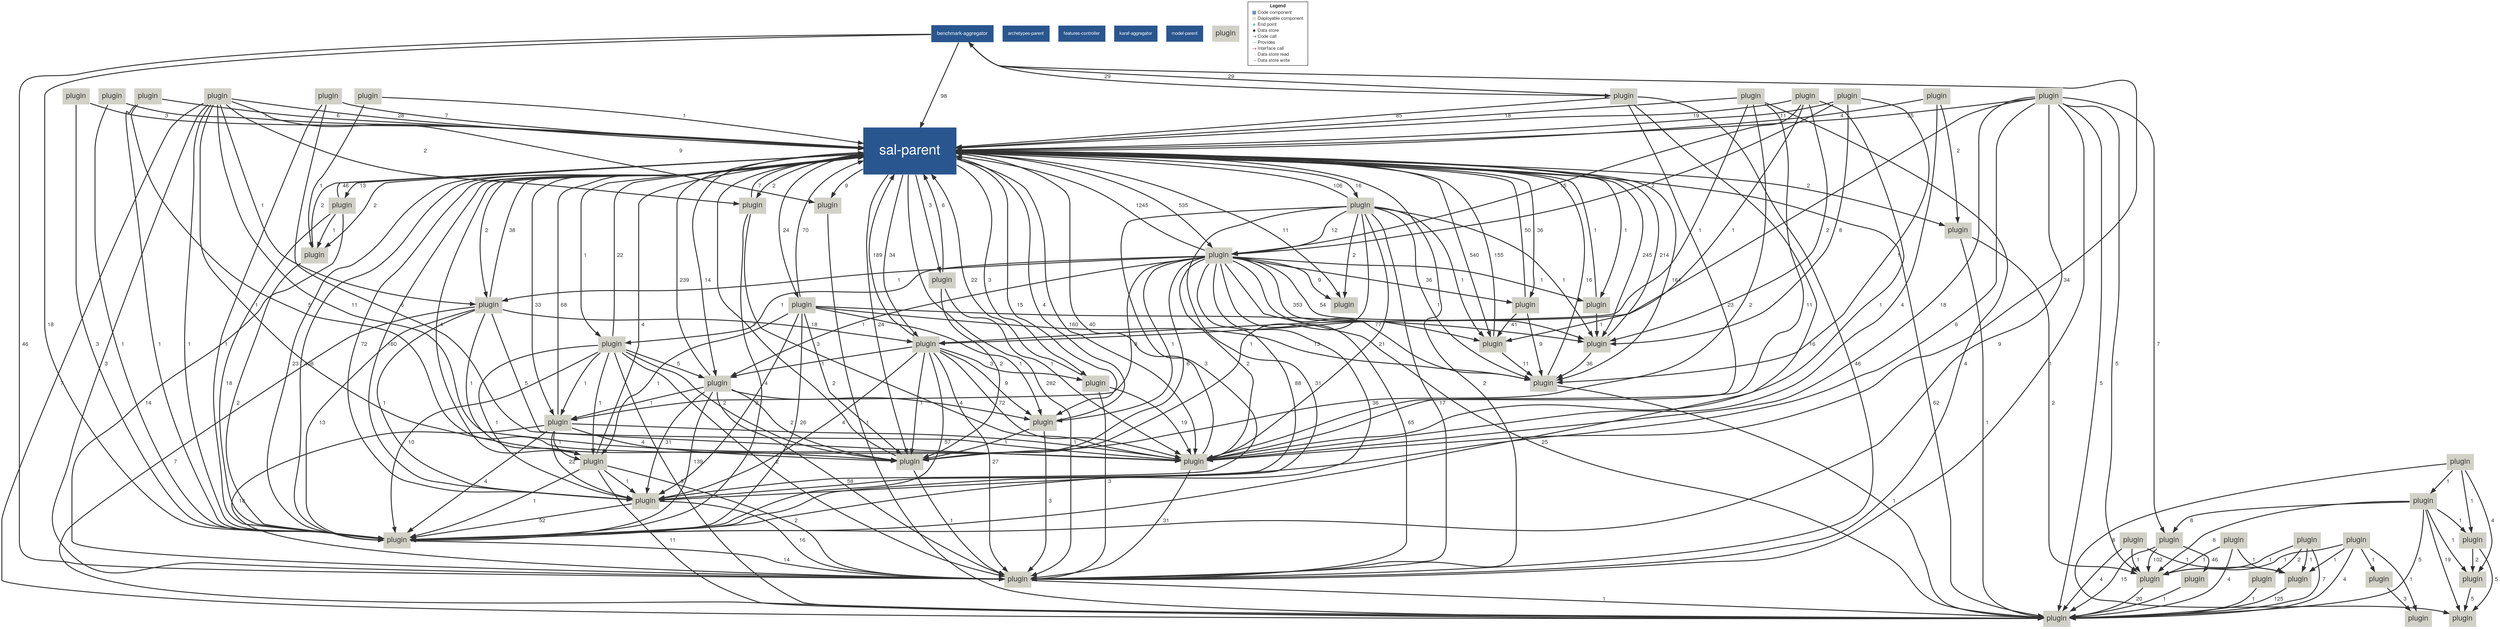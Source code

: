 digraph "Graph" {
compound=true
rankdir=TD
"org.opendaylight.controller:netty-threadgroup-config" [ shape="box" style="filled" fillcolor="#D2D1C7" penwidth="1" color="#FFFFFF" fontname="Helvetica Neue" fontcolor="#323232" fontsize="16" label="plugin" ]
"org.opendaylight.controller:sal-dummy-distributed-datastore" [ shape="box" style="filled" fillcolor="#D2D1C7" penwidth="1" color="#FFFFFF" fontname="Helvetica Neue" fontcolor="#323232" fontsize="16" label="plugin" ]
"org.opendaylight.controller:threadpool-config-impl" [ shape="box" style="filled" fillcolor="#D2D1C7" penwidth="1" color="#FFFFFF" fontname="Helvetica Neue" fontcolor="#323232" fontsize="16" label="plugin" ]
"org.opendaylight.controller:config-it-base" [ shape="box" style="filled" fillcolor="#D2D1C7" penwidth="1" color="#FFFFFF" fontname="Helvetica Neue" fontcolor="#323232" fontsize="16" label="plugin" ]
"org.opendaylight.controller.samples:sample-toaster-provider" [ shape="box" style="filled" fillcolor="#D2D1C7" penwidth="1" color="#FFFFFF" fontname="Helvetica Neue" fontcolor="#323232" fontsize="16" label="plugin" ]
"org.opendaylight.controller:sal-distributed-datastore" [ shape="box" style="filled" fillcolor="#D2D1C7" penwidth="1" color="#FFFFFF" fontname="Helvetica Neue" fontcolor="#323232" fontsize="16" label="plugin" ]
"org.opendaylight.controller:sal-binding-api" [ shape="box" style="filled" fillcolor="#D2D1C7" penwidth="1" color="#FFFFFF" fontname="Helvetica Neue" fontcolor="#323232" fontsize="16" label="plugin" ]
"org.opendaylight.controller:config-util" [ shape="box" style="filled" fillcolor="#D2D1C7" penwidth="1" color="#FFFFFF" fontname="Helvetica Neue" fontcolor="#323232" fontsize="16" label="plugin" ]
"org.opendaylight.controller:sal-akka-raft-example" [ shape="box" style="filled" fillcolor="#D2D1C7" penwidth="1" color="#FFFFFF" fontname="Helvetica Neue" fontcolor="#323232" fontsize="16" label="plugin" ]
"org.opendaylight.controller:sal-cluster-admin-impl" [ shape="box" style="filled" fillcolor="#D2D1C7" penwidth="1" color="#FFFFFF" fontname="Helvetica Neue" fontcolor="#323232" fontsize="16" label="plugin" ]
"org.opendaylight.controller.archetypes:archetypes-parent" [ shape="box" style="filled" fillcolor="#2A568F" penwidth="1" color="#FFFFFF" fontname="Helvetica Neue" fontcolor="#FFFFFF" fontsize="10" margin="0.16" label="archetypes-parent" ]
"org.opendaylight.controller:shutdown-api" [ shape="box" style="filled" fillcolor="#D2D1C7" penwidth="1" color="#FFFFFF" fontname="Helvetica Neue" fontcolor="#323232" fontsize="16" label="plugin" ]
"org.opendaylight.controller:sal-parent" [ shape="box" style="filled" fillcolor="#2A568F" penwidth="1" color="#FFFFFF" fontname="Helvetica Neue" fontcolor="#FFFFFF" fontsize="30" margin="0.48" label="sal-parent" ]
"org.opendaylight.controller:threadpool-config-api" [ shape="box" style="filled" fillcolor="#D2D1C7" penwidth="1" color="#FFFFFF" fontname="Helvetica Neue" fontcolor="#323232" fontsize="16" label="plugin" ]
"org.opendaylight.controller:ntfbenchmark" [ shape="box" style="filled" fillcolor="#D2D1C7" penwidth="1" color="#FFFFFF" fontname="Helvetica Neue" fontcolor="#323232" fontsize="16" label="plugin" ]
"org.opendaylight.controller:mdsal-trace-dom-impl" [ shape="box" style="filled" fillcolor="#D2D1C7" penwidth="1" color="#FFFFFF" fontname="Helvetica Neue" fontcolor="#323232" fontsize="16" label="plugin" ]
"org.opendaylight.controller:sal-connector-api" [ shape="box" style="filled" fillcolor="#D2D1C7" penwidth="1" color="#FFFFFF" fontname="Helvetica Neue" fontcolor="#323232" fontsize="16" label="plugin" ]
"org.opendaylight.controller.samples:sample-toaster-consumer" [ shape="box" style="filled" fillcolor="#D2D1C7" penwidth="1" color="#FFFFFF" fontname="Helvetica Neue" fontcolor="#323232" fontsize="16" label="plugin" ]
"org.opendaylight.controller:config-persister-feature-adapter" [ shape="box" style="filled" fillcolor="#D2D1C7" penwidth="1" color="#FFFFFF" fontname="Helvetica Neue" fontcolor="#323232" fontsize="16" label="plugin" ]
"org.opendaylight.controller:yang-jmx-generator" [ shape="box" style="filled" fillcolor="#D2D1C7" penwidth="1" color="#FFFFFF" fontname="Helvetica Neue" fontcolor="#323232" fontsize="16" label="plugin" ]
"org.opendaylight.controller:cds-dom-api" [ shape="box" style="filled" fillcolor="#D2D1C7" penwidth="1" color="#FFFFFF" fontname="Helvetica Neue" fontcolor="#323232" fontsize="16" label="plugin" ]
"org.opendaylight.controller:mdsal-it-base" [ shape="box" style="filled" fillcolor="#D2D1C7" penwidth="1" color="#FFFFFF" fontname="Helvetica Neue" fontcolor="#323232" fontsize="16" label="plugin" ]
"org.opendaylight.controller:netty-event-executor-config" [ shape="box" style="filled" fillcolor="#D2D1C7" penwidth="1" color="#FFFFFF" fontname="Helvetica Neue" fontcolor="#323232" fontsize="16" label="plugin" ]
"org.opendaylight.controller:messagebus-spi" [ shape="box" style="filled" fillcolor="#D2D1C7" penwidth="1" color="#FFFFFF" fontname="Helvetica Neue" fontcolor="#323232" fontsize="16" label="plugin" ]
"org.opendaylight.controller:benchmark-aggregator" [ shape="box" style="filled" fillcolor="#2A568F" penwidth="1" color="#FFFFFF" fontname="Helvetica Neue" fontcolor="#FFFFFF" fontsize="11" margin="0.176" label="benchmark-aggregator" ]
"org.opendaylight.controller:dsbenchmark" [ shape="box" style="filled" fillcolor="#D2D1C7" penwidth="1" color="#FFFFFF" fontname="Helvetica Neue" fontcolor="#323232" fontsize="16" label="plugin" ]
"org.opendaylight.controller:sal-dom-config" [ shape="box" style="filled" fillcolor="#D2D1C7" penwidth="1" color="#FFFFFF" fontname="Helvetica Neue" fontcolor="#323232" fontsize="16" label="plugin" ]
"org.opendaylight.controller:config-persister-directory-xml-adapter" [ shape="box" style="filled" fillcolor="#D2D1C7" penwidth="1" color="#FFFFFF" fontname="Helvetica Neue" fontcolor="#323232" fontsize="16" label="plugin" ]
"org.opendaylight.controller:sal-binding-config" [ shape="box" style="filled" fillcolor="#D2D1C7" penwidth="1" color="#FFFFFF" fontname="Helvetica Neue" fontcolor="#323232" fontsize="16" label="plugin" ]
"org.opendaylight.controller:mdsal-trace-api" [ shape="box" style="filled" fillcolor="#D2D1C7" penwidth="1" color="#FFFFFF" fontname="Helvetica Neue" fontcolor="#323232" fontsize="16" label="plugin" ]
"org.opendaylight.controller:sal-common-impl" [ shape="box" style="filled" fillcolor="#D2D1C7" penwidth="1" color="#FFFFFF" fontname="Helvetica Neue" fontcolor="#323232" fontsize="16" label="plugin" ]
"org.opendaylight.controller:features-controller" [ shape="box" style="filled" fillcolor="#2A568F" penwidth="1" color="#FFFFFF" fontname="Helvetica Neue" fontcolor="#FFFFFF" fontsize="10" margin="0.16" label="features-controller" ]
"org.opendaylight.controller:blueprint" [ shape="box" style="filled" fillcolor="#D2D1C7" penwidth="1" color="#FFFFFF" fontname="Helvetica Neue" fontcolor="#323232" fontsize="16" label="plugin" ]
"org.opendaylight.controller:sal-core-spi" [ shape="box" style="filled" fillcolor="#D2D1C7" penwidth="1" color="#FFFFFF" fontname="Helvetica Neue" fontcolor="#323232" fontsize="16" label="plugin" ]
"org.opendaylight.controller:sal-core-api" [ shape="box" style="filled" fillcolor="#D2D1C7" penwidth="1" color="#FFFFFF" fontname="Helvetica Neue" fontcolor="#323232" fontsize="16" label="plugin" ]
"org.opendaylight.controller:karaf-aggregator" [ shape="box" style="filled" fillcolor="#2A568F" penwidth="1" color="#FFFFFF" fontname="Helvetica Neue" fontcolor="#FFFFFF" fontsize="10" margin="0.16" label="karaf-aggregator" ]
"org.opendaylight.controller:sal-binding-broker-impl" [ shape="box" style="filled" fillcolor="#D2D1C7" penwidth="1" color="#FFFFFF" fontname="Helvetica Neue" fontcolor="#323232" fontsize="16" label="plugin" ]
"org.opendaylight.controller:sal-broker-impl" [ shape="box" style="filled" fillcolor="#D2D1C7" penwidth="1" color="#FFFFFF" fontname="Helvetica Neue" fontcolor="#323232" fontsize="16" label="plugin" ]
"org.opendaylight.controller.samples:clustering-it-provider" [ shape="box" style="filled" fillcolor="#D2D1C7" penwidth="1" color="#FFFFFF" fontname="Helvetica Neue" fontcolor="#323232" fontsize="16" label="plugin" ]
"org.opendaylight.controller:mdsal-trace-cli" [ shape="box" style="filled" fillcolor="#D2D1C7" penwidth="1" color="#FFFFFF" fontname="Helvetica Neue" fontcolor="#323232" fontsize="16" label="plugin" ]
"org.opendaylight.controller.model:model-parent" [ shape="box" style="filled" fillcolor="#2A568F" penwidth="1" color="#FFFFFF" fontname="Helvetica Neue" fontcolor="#FFFFFF" fontsize="10" margin="0.16" label="model-parent" ]
"org.opendaylight.controller:cds-access-api" [ shape="box" style="filled" fillcolor="#D2D1C7" penwidth="1" color="#FFFFFF" fontname="Helvetica Neue" fontcolor="#323232" fontsize="16" label="plugin" ]
"org.opendaylight.controller:sal-inmemory-datastore" [ shape="box" style="filled" fillcolor="#D2D1C7" penwidth="1" color="#FFFFFF" fontname="Helvetica Neue" fontcolor="#323232" fontsize="16" label="plugin" ]
"org.opendaylight.controller:config-persister-impl" [ shape="box" style="filled" fillcolor="#D2D1C7" penwidth="1" color="#FFFFFF" fontname="Helvetica Neue" fontcolor="#323232" fontsize="16" label="plugin" ]
"org.opendaylight.controller:sal-common-util" [ shape="box" style="filled" fillcolor="#D2D1C7" penwidth="1" color="#FFFFFF" fontname="Helvetica Neue" fontcolor="#323232" fontsize="16" label="plugin" ]
"org.opendaylight.controller:messagebus-impl" [ shape="box" style="filled" fillcolor="#D2D1C7" penwidth="1" color="#FFFFFF" fontname="Helvetica Neue" fontcolor="#323232" fontsize="16" label="plugin" ]
"org.opendaylight.controller:config-api" [ shape="box" style="filled" fillcolor="#D2D1C7" penwidth="1" color="#FFFFFF" fontname="Helvetica Neue" fontcolor="#323232" fontsize="16" label="plugin" ]
"org.opendaylight.controller:sal-akka-raft" [ shape="box" style="filled" fillcolor="#D2D1C7" penwidth="1" color="#FFFFFF" fontname="Helvetica Neue" fontcolor="#323232" fontsize="16" label="plugin" ]
"org.opendaylight.controller:rpcbenchmark" [ shape="box" style="filled" fillcolor="#D2D1C7" penwidth="1" color="#FFFFFF" fontname="Helvetica Neue" fontcolor="#323232" fontsize="16" label="plugin" ]
"org.opendaylight.controller:sal-clustering-commons" [ shape="box" style="filled" fillcolor="#D2D1C7" penwidth="1" color="#FFFFFF" fontname="Helvetica Neue" fontcolor="#323232" fontsize="16" label="plugin" ]
"org.opendaylight.controller:config-manager-facade-xml" [ shape="box" style="filled" fillcolor="#D2D1C7" penwidth="1" color="#FFFFFF" fontname="Helvetica Neue" fontcolor="#323232" fontsize="16" label="plugin" ]
"org.opendaylight.controller:sal-schema-service" [ shape="box" style="filled" fillcolor="#D2D1C7" penwidth="1" color="#FFFFFF" fontname="Helvetica Neue" fontcolor="#323232" fontsize="16" label="plugin" ]
"org.opendaylight.controller:netty-timer-config" [ shape="box" style="filled" fillcolor="#D2D1C7" penwidth="1" color="#FFFFFF" fontname="Helvetica Neue" fontcolor="#323232" fontsize="16" label="plugin" ]
"org.opendaylight.controller:sal-common-api" [ shape="box" style="filled" fillcolor="#D2D1C7" penwidth="1" color="#FFFFFF" fontname="Helvetica Neue" fontcolor="#323232" fontsize="16" label="plugin" ]
"org.opendaylight.controller:sal-remoterpc-connector" [ shape="box" style="filled" fillcolor="#D2D1C7" penwidth="1" color="#FFFFFF" fontname="Helvetica Neue" fontcolor="#323232" fontsize="16" label="plugin" ]
"org.opendaylight.controller:liblldp" [ shape="box" style="filled" fillcolor="#D2D1C7" penwidth="1" color="#FFFFFF" fontname="Helvetica Neue" fontcolor="#323232" fontsize="16" label="plugin" ]
"org.opendaylight.controller:sal-dom-broker-config" [ shape="box" style="filled" fillcolor="#D2D1C7" penwidth="1" color="#FFFFFF" fontname="Helvetica Neue" fontcolor="#323232" fontsize="16" label="plugin" ]
"org.opendaylight.controller:shutdown-impl" [ shape="box" style="filled" fillcolor="#D2D1C7" penwidth="1" color="#FFFFFF" fontname="Helvetica Neue" fontcolor="#323232" fontsize="16" label="plugin" ]
"org.opendaylight.controller:cds-access-client" [ shape="box" style="filled" fillcolor="#D2D1C7" penwidth="1" color="#FFFFFF" fontname="Helvetica Neue" fontcolor="#323232" fontsize="16" label="plugin" ]
"org.opendaylight.controller:config-persister-api" [ shape="box" style="filled" fillcolor="#D2D1C7" penwidth="1" color="#FFFFFF" fontname="Helvetica Neue" fontcolor="#323232" fontsize="16" label="plugin" ]
"org.opendaylight.controller:messagebus-util" [ shape="box" style="filled" fillcolor="#D2D1C7" penwidth="1" color="#FFFFFF" fontname="Helvetica Neue" fontcolor="#323232" fontsize="16" label="plugin" ]
"org.opendaylight.controller:sal-binding-util" [ shape="box" style="filled" fillcolor="#D2D1C7" penwidth="1" color="#FFFFFF" fontname="Helvetica Neue" fontcolor="#323232" fontsize="16" label="plugin" ]
"org.opendaylight.controller:config-manager" [ shape="box" style="filled" fillcolor="#D2D1C7" penwidth="1" color="#FFFFFF" fontname="Helvetica Neue" fontcolor="#323232" fontsize="16" label="plugin" ]
"org.opendaylight.controller:config-persister-file-xml-adapter" [ shape="box" style="filled" fillcolor="#D2D1C7" penwidth="1" color="#FFFFFF" fontname="Helvetica Neue" fontcolor="#323232" fontsize="16" label="plugin" ]
"org.opendaylight.controller:netty-threadgroup-config" -> "org.opendaylight.controller:config-util" [ penwidth="2" color="#323232" fontcolor="#323232" fontname="Helvetica Neue" fontsize="12" label="  1" ]
"org.opendaylight.controller:netty-threadgroup-config" -> "org.opendaylight.controller:config-api" [ penwidth="2" color="#323232" fontcolor="#323232" fontname="Helvetica Neue" fontsize="12" label="  4" ]
"org.opendaylight.controller:netty-threadgroup-config" -> "org.opendaylight.controller:config-manager" [ penwidth="2" color="#323232" fontcolor="#323232" fontname="Helvetica Neue" fontsize="12" label="  1" ]
"org.opendaylight.controller:sal-dummy-distributed-datastore" -> "org.opendaylight.controller:sal-distributed-datastore" [ penwidth="2" color="#323232" fontcolor="#323232" fontname="Helvetica Neue" fontsize="12" label="  2" ]
"org.opendaylight.controller:sal-dummy-distributed-datastore" -> "org.opendaylight.controller:sal-parent" [ penwidth="2" color="#323232" fontcolor="#323232" fontname="Helvetica Neue" fontsize="12" label="  11" ]
"org.opendaylight.controller:sal-dummy-distributed-datastore" -> "org.opendaylight.controller:sal-akka-raft" [ penwidth="2" color="#323232" fontcolor="#323232" fontname="Helvetica Neue" fontsize="12" label="  8" ]
"org.opendaylight.controller:sal-dummy-distributed-datastore" -> "org.opendaylight.controller:sal-clustering-commons" [ penwidth="2" color="#323232" fontcolor="#323232" fontname="Helvetica Neue" fontsize="12" label="  1" ]
"org.opendaylight.controller:threadpool-config-impl" -> "org.opendaylight.controller:threadpool-config-api" [ penwidth="2" color="#323232" fontcolor="#323232" fontname="Helvetica Neue" fontsize="12" label="  3" ]
"org.opendaylight.controller:config-it-base" -> "org.opendaylight.controller:config-util" [ penwidth="2" color="#323232" fontcolor="#323232" fontname="Helvetica Neue" fontsize="12" label="  2" ]
"org.opendaylight.controller:config-it-base" -> "org.opendaylight.controller:config-api" [ penwidth="2" color="#323232" fontcolor="#323232" fontname="Helvetica Neue" fontsize="12" label="  1" ]
"org.opendaylight.controller.samples:sample-toaster-provider" -> "org.opendaylight.controller:sal-binding-api" [ penwidth="2" color="#323232" fontcolor="#323232" fontname="Helvetica Neue" fontsize="12" label="  11" ]
"org.opendaylight.controller.samples:sample-toaster-provider" -> "org.opendaylight.controller:sal-parent" [ penwidth="2" color="#323232" fontcolor="#323232" fontname="Helvetica Neue" fontsize="12" label="  18" ]
"org.opendaylight.controller.samples:sample-toaster-provider" -> "org.opendaylight.controller:sal-binding-broker-impl" [ penwidth="2" color="#323232" fontcolor="#323232" fontname="Helvetica Neue" fontsize="12" label="  1" ]
"org.opendaylight.controller.samples:sample-toaster-provider" -> "org.opendaylight.controller:sal-common-util" [ penwidth="2" color="#323232" fontcolor="#323232" fontname="Helvetica Neue" fontsize="12" label="  2" ]
"org.opendaylight.controller.samples:sample-toaster-provider" -> "org.opendaylight.controller:sal-common-api" [ penwidth="2" color="#323232" fontcolor="#323232" fontname="Helvetica Neue" fontsize="12" label="  4" ]
"org.opendaylight.controller:sal-distributed-datastore" -> "org.opendaylight.controller:sal-binding-api" [ penwidth="2" color="#323232" fontcolor="#323232" fontname="Helvetica Neue" fontsize="12" label="  2" ]
"org.opendaylight.controller:sal-distributed-datastore" -> "org.opendaylight.controller:sal-akka-raft-example" [ penwidth="2" color="#323232" fontcolor="#323232" fontname="Helvetica Neue" fontsize="12" label="  1" ]
"org.opendaylight.controller:sal-distributed-datastore" -> "org.opendaylight.controller:sal-parent" [ penwidth="2" color="#323232" fontcolor="#323232" fontname="Helvetica Neue" fontsize="12" label="  1245" ]
"org.opendaylight.controller:sal-distributed-datastore" -> "org.opendaylight.controller:cds-dom-api" [ penwidth="2" color="#323232" fontcolor="#323232" fontname="Helvetica Neue" fontsize="12" label="  9" ]
"org.opendaylight.controller:sal-distributed-datastore" -> "org.opendaylight.controller:sal-binding-config" [ penwidth="2" color="#323232" fontcolor="#323232" fontname="Helvetica Neue" fontsize="12" label="  1" ]
"org.opendaylight.controller:sal-distributed-datastore" -> "org.opendaylight.controller:sal-common-impl" [ penwidth="2" color="#323232" fontcolor="#323232" fontname="Helvetica Neue" fontsize="12" label="  1" ]
"org.opendaylight.controller:sal-distributed-datastore" -> "org.opendaylight.controller:sal-core-spi" [ penwidth="2" color="#323232" fontcolor="#323232" fontname="Helvetica Neue" fontsize="12" label="  88" ]
"org.opendaylight.controller:sal-distributed-datastore" -> "org.opendaylight.controller:sal-core-api" [ penwidth="2" color="#323232" fontcolor="#323232" fontname="Helvetica Neue" fontsize="12" label="  36" ]
"org.opendaylight.controller:sal-distributed-datastore" -> "org.opendaylight.controller:sal-broker-impl" [ penwidth="2" color="#323232" fontcolor="#323232" fontname="Helvetica Neue" fontsize="12" label="  1" ]
"org.opendaylight.controller:sal-distributed-datastore" -> "org.opendaylight.controller:cds-access-api" [ penwidth="2" color="#323232" fontcolor="#323232" fontname="Helvetica Neue" fontsize="12" label="  353" ]
"org.opendaylight.controller:sal-distributed-datastore" -> "org.opendaylight.controller:sal-inmemory-datastore" [ penwidth="2" color="#323232" fontcolor="#323232" fontname="Helvetica Neue" fontsize="12" label="  8" ]
"org.opendaylight.controller:sal-distributed-datastore" -> "org.opendaylight.controller:sal-common-util" [ penwidth="2" color="#323232" fontcolor="#323232" fontname="Helvetica Neue" fontsize="12" label="  6" ]
"org.opendaylight.controller:sal-distributed-datastore" -> "org.opendaylight.controller:config-api" [ penwidth="2" color="#323232" fontcolor="#323232" fontname="Helvetica Neue" fontsize="12" label="  25" ]
"org.opendaylight.controller:sal-distributed-datastore" -> "org.opendaylight.controller:sal-akka-raft" [ penwidth="2" color="#323232" fontcolor="#323232" fontname="Helvetica Neue" fontsize="12" label="  54" ]
"org.opendaylight.controller:sal-distributed-datastore" -> "org.opendaylight.controller:sal-clustering-commons" [ penwidth="2" color="#323232" fontcolor="#323232" fontname="Helvetica Neue" fontsize="12" label="  77" ]
"org.opendaylight.controller:sal-distributed-datastore" -> "org.opendaylight.controller:sal-common-api" [ penwidth="2" color="#323232" fontcolor="#323232" fontname="Helvetica Neue" fontsize="12" label="  65" ]
"org.opendaylight.controller:sal-distributed-datastore" -> "org.opendaylight.controller:sal-dom-broker-config" [ penwidth="2" color="#323232" fontcolor="#323232" fontname="Helvetica Neue" fontsize="12" label="  1" ]
"org.opendaylight.controller:sal-distributed-datastore" -> "org.opendaylight.controller:cds-access-client" [ penwidth="2" color="#323232" fontcolor="#323232" fontname="Helvetica Neue" fontsize="12" label="  36" ]
"org.opendaylight.controller:sal-binding-api" -> "org.opendaylight.controller:sal-parent" [ penwidth="2" color="#323232" fontcolor="#323232" fontname="Helvetica Neue" fontsize="12" label="  40" ]
"org.opendaylight.controller:sal-binding-api" -> "org.opendaylight.controller:sal-common-api" [ penwidth="2" color="#323232" fontcolor="#323232" fontname="Helvetica Neue" fontsize="12" label="  31" ]
"org.opendaylight.controller:config-util" -> "org.opendaylight.controller:config-api" [ penwidth="2" color="#323232" fontcolor="#323232" fontname="Helvetica Neue" fontsize="12" label="  20" ]
"org.opendaylight.controller:sal-akka-raft-example" -> "org.opendaylight.controller:sal-parent" [ penwidth="2" color="#323232" fontcolor="#323232" fontname="Helvetica Neue" fontsize="12" label="  1" ]
"org.opendaylight.controller:sal-akka-raft-example" -> "org.opendaylight.controller:sal-akka-raft" [ penwidth="2" color="#323232" fontcolor="#323232" fontname="Helvetica Neue" fontsize="12" label="  1" ]
"org.opendaylight.controller:sal-cluster-admin-impl" -> "org.opendaylight.controller:sal-distributed-datastore" [ penwidth="2" color="#323232" fontcolor="#323232" fontname="Helvetica Neue" fontsize="12" label="  15" ]
"org.opendaylight.controller:sal-cluster-admin-impl" -> "org.opendaylight.controller:sal-binding-api" [ penwidth="2" color="#323232" fontcolor="#323232" fontname="Helvetica Neue" fontsize="12" label="  1" ]
"org.opendaylight.controller:sal-cluster-admin-impl" -> "org.opendaylight.controller:sal-parent" [ penwidth="2" color="#323232" fontcolor="#323232" fontname="Helvetica Neue" fontsize="12" label="  19" ]
"org.opendaylight.controller:sal-cluster-admin-impl" -> "org.opendaylight.controller:cds-access-api" [ penwidth="2" color="#323232" fontcolor="#323232" fontname="Helvetica Neue" fontsize="12" label="  1" ]
"org.opendaylight.controller:sal-cluster-admin-impl" -> "org.opendaylight.controller:sal-akka-raft" [ penwidth="2" color="#323232" fontcolor="#323232" fontname="Helvetica Neue" fontsize="12" label="  2" ]
"org.opendaylight.controller:shutdown-api" -> "org.opendaylight.controller:config-api" [ penwidth="2" color="#323232" fontcolor="#323232" fontname="Helvetica Neue" fontsize="12" label="  1" ]
"org.opendaylight.controller:sal-parent" -> "org.opendaylight.controller:config-it-base" [ penwidth="2" color="#323232" fontcolor="#323232" fontname="Helvetica Neue" fontsize="12" label="  2" ]
"org.opendaylight.controller:sal-parent" -> "org.opendaylight.controller:sal-distributed-datastore" [ penwidth="2" color="#323232" fontcolor="#323232" fontname="Helvetica Neue" fontsize="12" label="  535" ]
"org.opendaylight.controller:sal-parent" -> "org.opendaylight.controller:sal-binding-api" [ penwidth="2" color="#323232" fontcolor="#323232" fontname="Helvetica Neue" fontsize="12" label="  160" ]
"org.opendaylight.controller:sal-parent" -> "org.opendaylight.controller:sal-akka-raft-example" [ penwidth="2" color="#323232" fontcolor="#323232" fontname="Helvetica Neue" fontsize="12" label="  1" ]
"org.opendaylight.controller:sal-parent" -> "org.opendaylight.controller:mdsal-trace-dom-impl" [ penwidth="2" color="#323232" fontcolor="#323232" fontname="Helvetica Neue" fontsize="12" label="  13" ]
"org.opendaylight.controller:sal-parent" -> "org.opendaylight.controller.samples:sample-toaster-consumer" [ penwidth="2" color="#323232" fontcolor="#323232" fontname="Helvetica Neue" fontsize="12" label="  3" ]
"org.opendaylight.controller:sal-parent" -> "org.opendaylight.controller:cds-dom-api" [ penwidth="2" color="#323232" fontcolor="#323232" fontname="Helvetica Neue" fontsize="12" label="  11" ]
"org.opendaylight.controller:sal-parent" -> "org.opendaylight.controller:messagebus-spi" [ penwidth="2" color="#323232" fontcolor="#323232" fontname="Helvetica Neue" fontsize="12" label="  9" ]
"org.opendaylight.controller:sal-parent" -> "org.opendaylight.controller:sal-dom-config" [ penwidth="2" color="#323232" fontcolor="#323232" fontname="Helvetica Neue" fontsize="12" label="  4" ]
"org.opendaylight.controller:sal-parent" -> "org.opendaylight.controller:sal-binding-config" [ penwidth="2" color="#323232" fontcolor="#323232" fontname="Helvetica Neue" fontsize="12" label="  2" ]
"org.opendaylight.controller:sal-parent" -> "org.opendaylight.controller:mdsal-trace-api" [ penwidth="2" color="#323232" fontcolor="#323232" fontname="Helvetica Neue" fontsize="12" label="  2" ]
"org.opendaylight.controller:sal-parent" -> "org.opendaylight.controller:sal-common-impl" [ penwidth="2" color="#323232" fontcolor="#323232" fontname="Helvetica Neue" fontsize="12" label="  15" ]
"org.opendaylight.controller:sal-parent" -> "org.opendaylight.controller:sal-core-spi" [ penwidth="2" color="#323232" fontcolor="#323232" fontname="Helvetica Neue" fontsize="12" label="  160" ]
"org.opendaylight.controller:sal-parent" -> "org.opendaylight.controller:sal-core-api" [ penwidth="2" color="#323232" fontcolor="#323232" fontname="Helvetica Neue" fontsize="12" label="  408" ]
"org.opendaylight.controller:sal-parent" -> "org.opendaylight.controller:sal-binding-broker-impl" [ penwidth="2" color="#323232" fontcolor="#323232" fontname="Helvetica Neue" fontsize="12" label="  34" ]
"org.opendaylight.controller:sal-parent" -> "org.opendaylight.controller:sal-broker-impl" [ penwidth="2" color="#323232" fontcolor="#323232" fontname="Helvetica Neue" fontsize="12" label="  14" ]
"org.opendaylight.controller:sal-parent" -> "org.opendaylight.controller.samples:clustering-it-provider" [ penwidth="2" color="#323232" fontcolor="#323232" fontname="Helvetica Neue" fontsize="12" label="  16" ]
"org.opendaylight.controller:sal-parent" -> "org.opendaylight.controller:cds-access-api" [ penwidth="2" color="#323232" fontcolor="#323232" fontname="Helvetica Neue" fontsize="12" label="  540" ]
"org.opendaylight.controller:sal-parent" -> "org.opendaylight.controller:sal-inmemory-datastore" [ penwidth="2" color="#323232" fontcolor="#323232" fontname="Helvetica Neue" fontsize="12" label="  33" ]
"org.opendaylight.controller:sal-parent" -> "org.opendaylight.controller:sal-common-util" [ penwidth="2" color="#323232" fontcolor="#323232" fontname="Helvetica Neue" fontsize="12" label="  24" ]
"org.opendaylight.controller:sal-parent" -> "org.opendaylight.controller:config-api" [ penwidth="2" color="#323232" fontcolor="#323232" fontname="Helvetica Neue" fontsize="12" label="  62" ]
"org.opendaylight.controller:sal-parent" -> "org.opendaylight.controller:sal-akka-raft" [ penwidth="2" color="#323232" fontcolor="#323232" fontname="Helvetica Neue" fontsize="12" label="  245" ]
"org.opendaylight.controller:sal-parent" -> "org.opendaylight.controller:sal-clustering-commons" [ penwidth="2" color="#323232" fontcolor="#323232" fontname="Helvetica Neue" fontsize="12" label="  164" ]
"org.opendaylight.controller:sal-parent" -> "org.opendaylight.controller:sal-common-api" [ penwidth="2" color="#323232" fontcolor="#323232" fontname="Helvetica Neue" fontsize="12" label="  282" ]
"org.opendaylight.controller:sal-parent" -> "org.opendaylight.controller:sal-remoterpc-connector" [ penwidth="2" color="#323232" fontcolor="#323232" fontname="Helvetica Neue" fontsize="12" label="  24" ]
"org.opendaylight.controller:sal-parent" -> "org.opendaylight.controller:sal-dom-broker-config" [ penwidth="2" color="#323232" fontcolor="#323232" fontname="Helvetica Neue" fontsize="12" label="  1" ]
"org.opendaylight.controller:sal-parent" -> "org.opendaylight.controller:cds-access-client" [ penwidth="2" color="#323232" fontcolor="#323232" fontname="Helvetica Neue" fontsize="12" label="  36" ]
"org.opendaylight.controller:sal-parent" -> "org.opendaylight.controller:messagebus-util" [ penwidth="2" color="#323232" fontcolor="#323232" fontname="Helvetica Neue" fontsize="12" label="  2" ]
"org.opendaylight.controller:sal-parent" -> "org.opendaylight.controller:sal-binding-util" [ penwidth="2" color="#323232" fontcolor="#323232" fontname="Helvetica Neue" fontsize="12" label="  3" ]
"org.opendaylight.controller:ntfbenchmark" -> "org.opendaylight.controller:sal-binding-api" [ penwidth="2" color="#323232" fontcolor="#323232" fontname="Helvetica Neue" fontsize="12" label="  6" ]
"org.opendaylight.controller:ntfbenchmark" -> "org.opendaylight.controller:sal-parent" [ penwidth="2" color="#323232" fontcolor="#323232" fontname="Helvetica Neue" fontsize="12" label="  7" ]
"org.opendaylight.controller:ntfbenchmark" -> "org.opendaylight.controller:sal-core-api" [ penwidth="2" color="#323232" fontcolor="#323232" fontname="Helvetica Neue" fontsize="12" label="  1" ]
"org.opendaylight.controller:mdsal-trace-dom-impl" -> "org.opendaylight.controller:sal-parent" [ penwidth="2" color="#323232" fontcolor="#323232" fontname="Helvetica Neue" fontsize="12" label="  46" ]
"org.opendaylight.controller:mdsal-trace-dom-impl" -> "org.opendaylight.controller:mdsal-trace-api" [ penwidth="2" color="#323232" fontcolor="#323232" fontname="Helvetica Neue" fontsize="12" label="  1" ]
"org.opendaylight.controller:mdsal-trace-dom-impl" -> "org.opendaylight.controller:sal-core-api" [ penwidth="2" color="#323232" fontcolor="#323232" fontname="Helvetica Neue" fontsize="12" label="  18" ]
"org.opendaylight.controller:mdsal-trace-dom-impl" -> "org.opendaylight.controller:sal-common-api" [ penwidth="2" color="#323232" fontcolor="#323232" fontname="Helvetica Neue" fontsize="12" label="  14" ]
"org.opendaylight.controller:sal-connector-api" -> "org.opendaylight.controller:sal-parent" [ penwidth="2" color="#323232" fontcolor="#323232" fontname="Helvetica Neue" fontsize="12" label="  1" ]
"org.opendaylight.controller:sal-connector-api" -> "org.opendaylight.controller:sal-core-api" [ penwidth="2" color="#323232" fontcolor="#323232" fontname="Helvetica Neue" fontsize="12" label="  1" ]
"org.opendaylight.controller.samples:sample-toaster-consumer" -> "org.opendaylight.controller:sal-binding-api" [ penwidth="2" color="#323232" fontcolor="#323232" fontname="Helvetica Neue" fontsize="12" label="  1" ]
"org.opendaylight.controller.samples:sample-toaster-consumer" -> "org.opendaylight.controller:sal-parent" [ penwidth="2" color="#323232" fontcolor="#323232" fontname="Helvetica Neue" fontsize="12" label="  6" ]
"org.opendaylight.controller.samples:sample-toaster-consumer" -> "org.opendaylight.controller:sal-common-util" [ penwidth="2" color="#323232" fontcolor="#323232" fontname="Helvetica Neue" fontsize="12" label="  2" ]
"org.opendaylight.controller:config-persister-feature-adapter" -> "org.opendaylight.controller:config-persister-directory-xml-adapter" [ penwidth="2" color="#323232" fontcolor="#323232" fontname="Helvetica Neue" fontsize="12" label="  1" ]
"org.opendaylight.controller:config-persister-feature-adapter" -> "org.opendaylight.controller:config-persister-impl" [ penwidth="2" color="#323232" fontcolor="#323232" fontname="Helvetica Neue" fontsize="12" label="  1" ]
"org.opendaylight.controller:config-persister-feature-adapter" -> "org.opendaylight.controller:config-persister-api" [ penwidth="2" color="#323232" fontcolor="#323232" fontname="Helvetica Neue" fontsize="12" label="  8" ]
"org.opendaylight.controller:config-persister-feature-adapter" -> "org.opendaylight.controller:config-persister-file-xml-adapter" [ penwidth="2" color="#323232" fontcolor="#323232" fontname="Helvetica Neue" fontsize="12" label="  4" ]
"org.opendaylight.controller:yang-jmx-generator" -> "org.opendaylight.controller:config-api" [ penwidth="2" color="#323232" fontcolor="#323232" fontname="Helvetica Neue" fontsize="12" label="  1" ]
"org.opendaylight.controller:mdsal-it-base" -> "org.opendaylight.controller:config-it-base" [ penwidth="2" color="#323232" fontcolor="#323232" fontname="Helvetica Neue" fontsize="12" label="  2" ]
"org.opendaylight.controller:mdsal-it-base" -> "org.opendaylight.controller:sal-binding-api" [ penwidth="2" color="#323232" fontcolor="#323232" fontname="Helvetica Neue" fontsize="12" label="  4" ]
"org.opendaylight.controller:mdsal-it-base" -> "org.opendaylight.controller:sal-parent" [ penwidth="2" color="#323232" fontcolor="#323232" fontname="Helvetica Neue" fontsize="12" label="  4" ]
"org.opendaylight.controller:netty-event-executor-config" -> "org.opendaylight.controller:config-util" [ penwidth="2" color="#323232" fontcolor="#323232" fontname="Helvetica Neue" fontsize="12" label="  1" ]
"org.opendaylight.controller:netty-event-executor-config" -> "org.opendaylight.controller:config-api" [ penwidth="2" color="#323232" fontcolor="#323232" fontname="Helvetica Neue" fontsize="12" label="  4" ]
"org.opendaylight.controller:netty-event-executor-config" -> "org.opendaylight.controller:config-manager" [ penwidth="2" color="#323232" fontcolor="#323232" fontname="Helvetica Neue" fontsize="12" label="  1" ]
"org.opendaylight.controller:messagebus-spi" -> "org.opendaylight.controller:config-api" [ penwidth="2" color="#323232" fontcolor="#323232" fontname="Helvetica Neue" fontsize="12" label="  1" ]
"org.opendaylight.controller:benchmark-aggregator" -> "org.opendaylight.controller:sal-binding-api" [ penwidth="2" color="#323232" fontcolor="#323232" fontname="Helvetica Neue" fontsize="12" label="  34" ]
"org.opendaylight.controller:benchmark-aggregator" -> "org.opendaylight.controller:sal-parent" [ penwidth="2" color="#323232" fontcolor="#323232" fontname="Helvetica Neue" fontsize="12" label="  98" ]
"org.opendaylight.controller:benchmark-aggregator" -> "org.opendaylight.controller:dsbenchmark" [ penwidth="2" color="#323232" fontcolor="#323232" fontname="Helvetica Neue" fontsize="12" label="  29" ]
"org.opendaylight.controller:benchmark-aggregator" -> "org.opendaylight.controller:sal-core-api" [ penwidth="2" color="#323232" fontcolor="#323232" fontname="Helvetica Neue" fontsize="12" label="  18" ]
"org.opendaylight.controller:benchmark-aggregator" -> "org.opendaylight.controller:sal-common-api" [ penwidth="2" color="#323232" fontcolor="#323232" fontname="Helvetica Neue" fontsize="12" label="  46" ]
"org.opendaylight.controller:dsbenchmark" -> "org.opendaylight.controller:sal-binding-api" [ penwidth="2" color="#323232" fontcolor="#323232" fontname="Helvetica Neue" fontsize="12" label="  23" ]
"org.opendaylight.controller:dsbenchmark" -> "org.opendaylight.controller:sal-parent" [ penwidth="2" color="#323232" fontcolor="#323232" fontname="Helvetica Neue" fontsize="12" label="  85" ]
"org.opendaylight.controller:dsbenchmark" -> "org.opendaylight.controller:benchmark-aggregator" [ penwidth="2" color="#323232" fontcolor="#323232" fontname="Helvetica Neue" fontsize="12" label="  29" ]
"org.opendaylight.controller:dsbenchmark" -> "org.opendaylight.controller:sal-core-api" [ penwidth="2" color="#323232" fontcolor="#323232" fontname="Helvetica Neue" fontsize="12" label="  16" ]
"org.opendaylight.controller:dsbenchmark" -> "org.opendaylight.controller:sal-common-api" [ penwidth="2" color="#323232" fontcolor="#323232" fontname="Helvetica Neue" fontsize="12" label="  46" ]
"org.opendaylight.controller:sal-dom-config" -> "org.opendaylight.controller:sal-parent" [ penwidth="2" color="#323232" fontcolor="#323232" fontname="Helvetica Neue" fontsize="12" label="  4" ]
"org.opendaylight.controller:sal-dom-config" -> "org.opendaylight.controller:sal-core-spi" [ penwidth="2" color="#323232" fontcolor="#323232" fontname="Helvetica Neue" fontsize="12" label="  1" ]
"org.opendaylight.controller:sal-dom-config" -> "org.opendaylight.controller:sal-core-api" [ penwidth="2" color="#323232" fontcolor="#323232" fontname="Helvetica Neue" fontsize="12" label="  1" ]
"org.opendaylight.controller:sal-dom-config" -> "org.opendaylight.controller:config-api" [ penwidth="2" color="#323232" fontcolor="#323232" fontname="Helvetica Neue" fontsize="12" label="  11" ]
"org.opendaylight.controller:sal-dom-config" -> "org.opendaylight.controller:sal-common-api" [ penwidth="2" color="#323232" fontcolor="#323232" fontname="Helvetica Neue" fontsize="12" label="  2" ]
"org.opendaylight.controller:config-persister-directory-xml-adapter" -> "org.opendaylight.controller:config-persister-api" [ penwidth="2" color="#323232" fontcolor="#323232" fontname="Helvetica Neue" fontsize="12" label="  5" ]
"org.opendaylight.controller:config-persister-directory-xml-adapter" -> "org.opendaylight.controller:config-persister-file-xml-adapter" [ penwidth="2" color="#323232" fontcolor="#323232" fontname="Helvetica Neue" fontsize="12" label="  2" ]
"org.opendaylight.controller:sal-binding-config" -> "org.opendaylight.controller:sal-binding-api" [ penwidth="2" color="#323232" fontcolor="#323232" fontname="Helvetica Neue" fontsize="12" label="  5" ]
"org.opendaylight.controller:sal-binding-config" -> "org.opendaylight.controller:sal-parent" [ penwidth="2" color="#323232" fontcolor="#323232" fontname="Helvetica Neue" fontsize="12" label="  38" ]
"org.opendaylight.controller:sal-binding-config" -> "org.opendaylight.controller:sal-dom-config" [ penwidth="2" color="#323232" fontcolor="#323232" fontname="Helvetica Neue" fontsize="12" label="  1" ]
"org.opendaylight.controller:sal-binding-config" -> "org.opendaylight.controller:sal-core-spi" [ penwidth="2" color="#323232" fontcolor="#323232" fontname="Helvetica Neue" fontsize="12" label="  1" ]
"org.opendaylight.controller:sal-binding-config" -> "org.opendaylight.controller:sal-core-api" [ penwidth="2" color="#323232" fontcolor="#323232" fontname="Helvetica Neue" fontsize="12" label="  13" ]
"org.opendaylight.controller:sal-binding-config" -> "org.opendaylight.controller:sal-binding-broker-impl" [ penwidth="2" color="#323232" fontcolor="#323232" fontname="Helvetica Neue" fontsize="12" label="  18" ]
"org.opendaylight.controller:sal-binding-config" -> "org.opendaylight.controller:config-api" [ penwidth="2" color="#323232" fontcolor="#323232" fontname="Helvetica Neue" fontsize="12" label="  7" ]
"org.opendaylight.controller:mdsal-trace-api" -> "org.opendaylight.controller:sal-parent" [ penwidth="2" color="#323232" fontcolor="#323232" fontname="Helvetica Neue" fontsize="12" label="  2" ]
"org.opendaylight.controller:mdsal-trace-api" -> "org.opendaylight.controller:sal-core-api" [ penwidth="2" color="#323232" fontcolor="#323232" fontname="Helvetica Neue" fontsize="12" label="  2" ]
"org.opendaylight.controller:sal-common-impl" -> "org.opendaylight.controller:sal-parent" [ penwidth="2" color="#323232" fontcolor="#323232" fontname="Helvetica Neue" fontsize="12" label="  4" ]
"org.opendaylight.controller:sal-common-impl" -> "org.opendaylight.controller:sal-common-util" [ penwidth="2" color="#323232" fontcolor="#323232" fontname="Helvetica Neue" fontsize="12" label="  1" ]
"org.opendaylight.controller:sal-common-impl" -> "org.opendaylight.controller:sal-common-api" [ penwidth="2" color="#323232" fontcolor="#323232" fontname="Helvetica Neue" fontsize="12" label="  3" ]
"org.opendaylight.controller:blueprint" -> "org.opendaylight.controller:sal-binding-api" [ penwidth="2" color="#323232" fontcolor="#323232" fontname="Helvetica Neue" fontsize="12" label="  18" ]
"org.opendaylight.controller:blueprint" -> "org.opendaylight.controller:config-util" [ penwidth="2" color="#323232" fontcolor="#323232" fontname="Helvetica Neue" fontsize="12" label="  5" ]
"org.opendaylight.controller:blueprint" -> "org.opendaylight.controller:sal-parent" [ penwidth="2" color="#323232" fontcolor="#323232" fontname="Helvetica Neue" fontsize="12" label="  35" ]
"org.opendaylight.controller:blueprint" -> "org.opendaylight.controller:sal-core-spi" [ penwidth="2" color="#323232" fontcolor="#323232" fontname="Helvetica Neue" fontsize="12" label="  6" ]
"org.opendaylight.controller:blueprint" -> "org.opendaylight.controller:sal-core-api" [ penwidth="2" color="#323232" fontcolor="#323232" fontname="Helvetica Neue" fontsize="12" label="  9" ]
"org.opendaylight.controller:blueprint" -> "org.opendaylight.controller:sal-binding-broker-impl" [ penwidth="2" color="#323232" fontcolor="#323232" fontname="Helvetica Neue" fontsize="12" label="  1" ]
"org.opendaylight.controller:blueprint" -> "org.opendaylight.controller:config-api" [ penwidth="2" color="#323232" fontcolor="#323232" fontname="Helvetica Neue" fontsize="12" label="  5" ]
"org.opendaylight.controller:blueprint" -> "org.opendaylight.controller:config-manager-facade-xml" [ penwidth="2" color="#323232" fontcolor="#323232" fontname="Helvetica Neue" fontsize="12" label="  7" ]
"org.opendaylight.controller:blueprint" -> "org.opendaylight.controller:sal-common-api" [ penwidth="2" color="#323232" fontcolor="#323232" fontname="Helvetica Neue" fontsize="12" label="  1" ]
"org.opendaylight.controller:sal-core-spi" -> "org.opendaylight.controller:sal-parent" [ penwidth="2" color="#323232" fontcolor="#323232" fontname="Helvetica Neue" fontsize="12" label="  72" ]
"org.opendaylight.controller:sal-core-spi" -> "org.opendaylight.controller:sal-core-api" [ penwidth="2" color="#323232" fontcolor="#323232" fontname="Helvetica Neue" fontsize="12" label="  52" ]
"org.opendaylight.controller:sal-core-spi" -> "org.opendaylight.controller:sal-common-api" [ penwidth="2" color="#323232" fontcolor="#323232" fontname="Helvetica Neue" fontsize="12" label="  16" ]
"org.opendaylight.controller:sal-core-api" -> "org.opendaylight.controller:sal-parent" [ penwidth="2" color="#323232" fontcolor="#323232" fontname="Helvetica Neue" fontsize="12" label="  23" ]
"org.opendaylight.controller:sal-core-api" -> "org.opendaylight.controller:sal-common-api" [ penwidth="2" color="#323232" fontcolor="#323232" fontname="Helvetica Neue" fontsize="12" label="  14" ]
"org.opendaylight.controller:sal-binding-broker-impl" -> "org.opendaylight.controller:sal-binding-api" [ penwidth="2" color="#323232" fontcolor="#323232" fontname="Helvetica Neue" fontsize="12" label="  72" ]
"org.opendaylight.controller:sal-binding-broker-impl" -> "org.opendaylight.controller:sal-parent" [ penwidth="2" color="#323232" fontcolor="#323232" fontname="Helvetica Neue" fontsize="12" label="  189" ]
"org.opendaylight.controller:sal-binding-broker-impl" -> "org.opendaylight.controller:sal-common-impl" [ penwidth="2" color="#323232" fontcolor="#323232" fontname="Helvetica Neue" fontsize="12" label="  9" ]
"org.opendaylight.controller:sal-binding-broker-impl" -> "org.opendaylight.controller:sal-core-spi" [ penwidth="2" color="#323232" fontcolor="#323232" fontname="Helvetica Neue" fontsize="12" label="  4" ]
"org.opendaylight.controller:sal-binding-broker-impl" -> "org.opendaylight.controller:sal-core-api" [ penwidth="2" color="#323232" fontcolor="#323232" fontname="Helvetica Neue" fontsize="12" label="  57" ]
"org.opendaylight.controller:sal-binding-broker-impl" -> "org.opendaylight.controller:sal-broker-impl" [ penwidth="2" color="#323232" fontcolor="#323232" fontname="Helvetica Neue" fontsize="12" label="  1" ]
"org.opendaylight.controller:sal-binding-broker-impl" -> "org.opendaylight.controller:sal-common-util" [ penwidth="2" color="#323232" fontcolor="#323232" fontname="Helvetica Neue" fontsize="12" label="  1" ]
"org.opendaylight.controller:sal-binding-broker-impl" -> "org.opendaylight.controller:sal-common-api" [ penwidth="2" color="#323232" fontcolor="#323232" fontname="Helvetica Neue" fontsize="12" label="  27" ]
"org.opendaylight.controller:sal-binding-broker-impl" -> "org.opendaylight.controller:sal-binding-util" [ penwidth="2" color="#323232" fontcolor="#323232" fontname="Helvetica Neue" fontsize="12" label="  3" ]
"org.opendaylight.controller:sal-broker-impl" -> "org.opendaylight.controller:sal-parent" [ penwidth="2" color="#323232" fontcolor="#323232" fontname="Helvetica Neue" fontsize="12" label="  239" ]
"org.opendaylight.controller:sal-broker-impl" -> "org.opendaylight.controller:sal-common-impl" [ penwidth="2" color="#323232" fontcolor="#323232" fontname="Helvetica Neue" fontsize="12" label="  4" ]
"org.opendaylight.controller:sal-broker-impl" -> "org.opendaylight.controller:sal-core-spi" [ penwidth="2" color="#323232" fontcolor="#323232" fontname="Helvetica Neue" fontsize="12" label="  31" ]
"org.opendaylight.controller:sal-broker-impl" -> "org.opendaylight.controller:sal-core-api" [ penwidth="2" color="#323232" fontcolor="#323232" fontname="Helvetica Neue" fontsize="12" label="  139" ]
"org.opendaylight.controller:sal-broker-impl" -> "org.opendaylight.controller:sal-inmemory-datastore" [ penwidth="2" color="#323232" fontcolor="#323232" fontname="Helvetica Neue" fontsize="12" label="  1" ]
"org.opendaylight.controller:sal-broker-impl" -> "org.opendaylight.controller:sal-common-util" [ penwidth="2" color="#323232" fontcolor="#323232" fontname="Helvetica Neue" fontsize="12" label="  2" ]
"org.opendaylight.controller:sal-broker-impl" -> "org.opendaylight.controller:sal-common-api" [ penwidth="2" color="#323232" fontcolor="#323232" fontname="Helvetica Neue" fontsize="12" label="  58" ]
"org.opendaylight.controller.samples:clustering-it-provider" -> "org.opendaylight.controller:sal-distributed-datastore" [ penwidth="2" color="#323232" fontcolor="#323232" fontname="Helvetica Neue" fontsize="12" label="  12" ]
"org.opendaylight.controller.samples:clustering-it-provider" -> "org.opendaylight.controller:sal-binding-api" [ penwidth="2" color="#323232" fontcolor="#323232" fontname="Helvetica Neue" fontsize="12" label="  21" ]
"org.opendaylight.controller.samples:clustering-it-provider" -> "org.opendaylight.controller:sal-parent" [ penwidth="2" color="#323232" fontcolor="#323232" fontname="Helvetica Neue" fontsize="12" label="  106" ]
"org.opendaylight.controller.samples:clustering-it-provider" -> "org.opendaylight.controller:cds-dom-api" [ penwidth="2" color="#323232" fontcolor="#323232" fontname="Helvetica Neue" fontsize="12" label="  2" ]
"org.opendaylight.controller.samples:clustering-it-provider" -> "org.opendaylight.controller:sal-core-spi" [ penwidth="2" color="#323232" fontcolor="#323232" fontname="Helvetica Neue" fontsize="12" label="  3" ]
"org.opendaylight.controller.samples:clustering-it-provider" -> "org.opendaylight.controller:sal-core-api" [ penwidth="2" color="#323232" fontcolor="#323232" fontname="Helvetica Neue" fontsize="12" label="  31" ]
"org.opendaylight.controller.samples:clustering-it-provider" -> "org.opendaylight.controller:cds-access-api" [ penwidth="2" color="#323232" fontcolor="#323232" fontname="Helvetica Neue" fontsize="12" label="  1" ]
"org.opendaylight.controller.samples:clustering-it-provider" -> "org.opendaylight.controller:sal-common-util" [ penwidth="2" color="#323232" fontcolor="#323232" fontname="Helvetica Neue" fontsize="12" label="  1" ]
"org.opendaylight.controller.samples:clustering-it-provider" -> "org.opendaylight.controller:sal-akka-raft" [ penwidth="2" color="#323232" fontcolor="#323232" fontname="Helvetica Neue" fontsize="12" label="  1" ]
"org.opendaylight.controller.samples:clustering-it-provider" -> "org.opendaylight.controller:sal-clustering-commons" [ penwidth="2" color="#323232" fontcolor="#323232" fontname="Helvetica Neue" fontsize="12" label="  1" ]
"org.opendaylight.controller.samples:clustering-it-provider" -> "org.opendaylight.controller:sal-common-api" [ penwidth="2" color="#323232" fontcolor="#323232" fontname="Helvetica Neue" fontsize="12" label="  17" ]
"org.opendaylight.controller:mdsal-trace-cli" -> "org.opendaylight.controller:sal-parent" [ penwidth="2" color="#323232" fontcolor="#323232" fontname="Helvetica Neue" fontsize="12" label="  1" ]
"org.opendaylight.controller:mdsal-trace-cli" -> "org.opendaylight.controller:mdsal-trace-api" [ penwidth="2" color="#323232" fontcolor="#323232" fontname="Helvetica Neue" fontsize="12" label="  1" ]
"org.opendaylight.controller:cds-access-api" -> "org.opendaylight.controller:sal-parent" [ penwidth="2" color="#323232" fontcolor="#323232" fontname="Helvetica Neue" fontsize="12" label="  155" ]
"org.opendaylight.controller:cds-access-api" -> "org.opendaylight.controller:sal-clustering-commons" [ penwidth="2" color="#323232" fontcolor="#323232" fontname="Helvetica Neue" fontsize="12" label="  11" ]
"org.opendaylight.controller:sal-inmemory-datastore" -> "org.opendaylight.controller:sal-binding-api" [ penwidth="2" color="#323232" fontcolor="#323232" fontname="Helvetica Neue" fontsize="12" label="  1" ]
"org.opendaylight.controller:sal-inmemory-datastore" -> "org.opendaylight.controller:sal-parent" [ penwidth="2" color="#323232" fontcolor="#323232" fontname="Helvetica Neue" fontsize="12" label="  68" ]
"org.opendaylight.controller:sal-inmemory-datastore" -> "org.opendaylight.controller:sal-dom-config" [ penwidth="2" color="#323232" fontcolor="#323232" fontname="Helvetica Neue" fontsize="12" label="  1" ]
"org.opendaylight.controller:sal-inmemory-datastore" -> "org.opendaylight.controller:sal-core-spi" [ penwidth="2" color="#323232" fontcolor="#323232" fontname="Helvetica Neue" fontsize="12" label="  22" ]
"org.opendaylight.controller:sal-inmemory-datastore" -> "org.opendaylight.controller:sal-core-api" [ penwidth="2" color="#323232" fontcolor="#323232" fontname="Helvetica Neue" fontsize="12" label="  4" ]
"org.opendaylight.controller:sal-inmemory-datastore" -> "org.opendaylight.controller:sal-common-util" [ penwidth="2" color="#323232" fontcolor="#323232" fontname="Helvetica Neue" fontsize="12" label="  4" ]
"org.opendaylight.controller:sal-inmemory-datastore" -> "org.opendaylight.controller:sal-common-api" [ penwidth="2" color="#323232" fontcolor="#323232" fontname="Helvetica Neue" fontsize="12" label="  18" ]
"org.opendaylight.controller:config-persister-impl" -> "org.opendaylight.controller:config-util" [ penwidth="2" color="#323232" fontcolor="#323232" fontname="Helvetica Neue" fontsize="12" label="  8" ]
"org.opendaylight.controller:config-persister-impl" -> "org.opendaylight.controller:config-persister-directory-xml-adapter" [ penwidth="2" color="#323232" fontcolor="#323232" fontname="Helvetica Neue" fontsize="12" label="  1" ]
"org.opendaylight.controller:config-persister-impl" -> "org.opendaylight.controller:config-api" [ penwidth="2" color="#323232" fontcolor="#323232" fontname="Helvetica Neue" fontsize="12" label="  5" ]
"org.opendaylight.controller:config-persister-impl" -> "org.opendaylight.controller:config-manager-facade-xml" [ penwidth="2" color="#323232" fontcolor="#323232" fontname="Helvetica Neue" fontsize="12" label="  8" ]
"org.opendaylight.controller:config-persister-impl" -> "org.opendaylight.controller:config-persister-api" [ penwidth="2" color="#323232" fontcolor="#323232" fontname="Helvetica Neue" fontsize="12" label="  19" ]
"org.opendaylight.controller:config-persister-impl" -> "org.opendaylight.controller:config-persister-file-xml-adapter" [ penwidth="2" color="#323232" fontcolor="#323232" fontname="Helvetica Neue" fontsize="12" label="  1" ]
"org.opendaylight.controller:sal-common-util" -> "org.opendaylight.controller:sal-parent" [ penwidth="2" color="#323232" fontcolor="#323232" fontname="Helvetica Neue" fontsize="12" label="  1" ]
"org.opendaylight.controller:sal-common-util" -> "org.opendaylight.controller:sal-common-api" [ penwidth="2" color="#323232" fontcolor="#323232" fontname="Helvetica Neue" fontsize="12" label="  1" ]
"org.opendaylight.controller:messagebus-impl" -> "org.opendaylight.controller:sal-binding-api" [ penwidth="2" color="#323232" fontcolor="#323232" fontname="Helvetica Neue" fontsize="12" label="  11" ]
"org.opendaylight.controller:messagebus-impl" -> "org.opendaylight.controller:sal-parent" [ penwidth="2" color="#323232" fontcolor="#323232" fontname="Helvetica Neue" fontsize="12" label="  28" ]
"org.opendaylight.controller:messagebus-impl" -> "org.opendaylight.controller:messagebus-spi" [ penwidth="2" color="#323232" fontcolor="#323232" fontname="Helvetica Neue" fontsize="12" label="  9" ]
"org.opendaylight.controller:messagebus-impl" -> "org.opendaylight.controller:sal-binding-config" [ penwidth="2" color="#323232" fontcolor="#323232" fontname="Helvetica Neue" fontsize="12" label="  1" ]
"org.opendaylight.controller:messagebus-impl" -> "org.opendaylight.controller:sal-core-api" [ penwidth="2" color="#323232" fontcolor="#323232" fontname="Helvetica Neue" fontsize="12" label="  1" ]
"org.opendaylight.controller:messagebus-impl" -> "org.opendaylight.controller:sal-common-util" [ penwidth="2" color="#323232" fontcolor="#323232" fontname="Helvetica Neue" fontsize="12" label="  1" ]
"org.opendaylight.controller:messagebus-impl" -> "org.opendaylight.controller:config-api" [ penwidth="2" color="#323232" fontcolor="#323232" fontname="Helvetica Neue" fontsize="12" label="  7" ]
"org.opendaylight.controller:messagebus-impl" -> "org.opendaylight.controller:sal-common-api" [ penwidth="2" color="#323232" fontcolor="#323232" fontname="Helvetica Neue" fontsize="12" label="  3" ]
"org.opendaylight.controller:messagebus-impl" -> "org.opendaylight.controller:messagebus-util" [ penwidth="2" color="#323232" fontcolor="#323232" fontname="Helvetica Neue" fontsize="12" label="  2" ]
"org.opendaylight.controller:sal-akka-raft" -> "org.opendaylight.controller:sal-parent" [ penwidth="2" color="#323232" fontcolor="#323232" fontname="Helvetica Neue" fontsize="12" label="  214" ]
"org.opendaylight.controller:sal-akka-raft" -> "org.opendaylight.controller:sal-clustering-commons" [ penwidth="2" color="#323232" fontcolor="#323232" fontname="Helvetica Neue" fontsize="12" label="  36" ]
"org.opendaylight.controller:rpcbenchmark" -> "org.opendaylight.controller:sal-binding-api" [ penwidth="2" color="#323232" fontcolor="#323232" fontname="Helvetica Neue" fontsize="12" label="  5" ]
"org.opendaylight.controller:rpcbenchmark" -> "org.opendaylight.controller:sal-parent" [ penwidth="2" color="#323232" fontcolor="#323232" fontname="Helvetica Neue" fontsize="12" label="  6" ]
"org.opendaylight.controller:rpcbenchmark" -> "org.opendaylight.controller:sal-core-api" [ penwidth="2" color="#323232" fontcolor="#323232" fontname="Helvetica Neue" fontsize="12" label="  1" ]
"org.opendaylight.controller:sal-clustering-commons" -> "org.opendaylight.controller:sal-parent" [ penwidth="2" color="#323232" fontcolor="#323232" fontname="Helvetica Neue" fontsize="12" label="  16" ]
"org.opendaylight.controller:sal-clustering-commons" -> "org.opendaylight.controller:config-api" [ penwidth="2" color="#323232" fontcolor="#323232" fontname="Helvetica Neue" fontsize="12" label="  1" ]
"org.opendaylight.controller:config-manager-facade-xml" -> "org.opendaylight.controller:config-util" [ penwidth="2" color="#323232" fontcolor="#323232" fontname="Helvetica Neue" fontsize="12" label="  102" ]
"org.opendaylight.controller:config-manager-facade-xml" -> "org.opendaylight.controller:yang-jmx-generator" [ penwidth="2" color="#323232" fontcolor="#323232" fontname="Helvetica Neue" fontsize="12" label="  46" ]
"org.opendaylight.controller:config-manager-facade-xml" -> "org.opendaylight.controller:config-api" [ penwidth="2" color="#323232" fontcolor="#323232" fontname="Helvetica Neue" fontsize="12" label="  15" ]
"org.opendaylight.controller:sal-schema-service" -> "org.opendaylight.controller:sal-parent" [ penwidth="2" color="#323232" fontcolor="#323232" fontname="Helvetica Neue" fontsize="12" label="  3" ]
"org.opendaylight.controller:sal-schema-service" -> "org.opendaylight.controller:sal-core-api" [ penwidth="2" color="#323232" fontcolor="#323232" fontname="Helvetica Neue" fontsize="12" label="  3" ]
"org.opendaylight.controller:netty-timer-config" -> "org.opendaylight.controller:threadpool-config-impl" [ penwidth="2" color="#323232" fontcolor="#323232" fontname="Helvetica Neue" fontsize="12" label="  1" ]
"org.opendaylight.controller:netty-timer-config" -> "org.opendaylight.controller:config-util" [ penwidth="2" color="#323232" fontcolor="#323232" fontname="Helvetica Neue" fontsize="12" label="  1" ]
"org.opendaylight.controller:netty-timer-config" -> "org.opendaylight.controller:threadpool-config-api" [ penwidth="2" color="#323232" fontcolor="#323232" fontname="Helvetica Neue" fontsize="12" label="  1" ]
"org.opendaylight.controller:netty-timer-config" -> "org.opendaylight.controller:config-api" [ penwidth="2" color="#323232" fontcolor="#323232" fontname="Helvetica Neue" fontsize="12" label="  4" ]
"org.opendaylight.controller:netty-timer-config" -> "org.opendaylight.controller:config-manager" [ penwidth="2" color="#323232" fontcolor="#323232" fontname="Helvetica Neue" fontsize="12" label="  1" ]
"org.opendaylight.controller:sal-common-api" -> "org.opendaylight.controller:sal-parent" [ penwidth="2" color="#323232" fontcolor="#323232" fontname="Helvetica Neue" fontsize="12" label="  2" ]
"org.opendaylight.controller:sal-common-api" -> "org.opendaylight.controller:config-api" [ penwidth="2" color="#323232" fontcolor="#323232" fontname="Helvetica Neue" fontsize="12" label="  1" ]
"org.opendaylight.controller:sal-remoterpc-connector" -> "org.opendaylight.controller:sal-parent" [ penwidth="2" color="#323232" fontcolor="#323232" fontname="Helvetica Neue" fontsize="12" label="  70" ]
"org.opendaylight.controller:sal-remoterpc-connector" -> "org.opendaylight.controller:sal-dom-config" [ penwidth="2" color="#323232" fontcolor="#323232" fontname="Helvetica Neue" fontsize="12" label="  1" ]
"org.opendaylight.controller:sal-remoterpc-connector" -> "org.opendaylight.controller:sal-common-impl" [ penwidth="2" color="#323232" fontcolor="#323232" fontname="Helvetica Neue" fontsize="12" label="  1" ]
"org.opendaylight.controller:sal-remoterpc-connector" -> "org.opendaylight.controller:sal-core-spi" [ penwidth="2" color="#323232" fontcolor="#323232" fontname="Helvetica Neue" fontsize="12" label="  2" ]
"org.opendaylight.controller:sal-remoterpc-connector" -> "org.opendaylight.controller:sal-core-api" [ penwidth="2" color="#323232" fontcolor="#323232" fontname="Helvetica Neue" fontsize="12" label="  26" ]
"org.opendaylight.controller:sal-remoterpc-connector" -> "org.opendaylight.controller:sal-common-util" [ penwidth="2" color="#323232" fontcolor="#323232" fontname="Helvetica Neue" fontsize="12" label="  2" ]
"org.opendaylight.controller:sal-remoterpc-connector" -> "org.opendaylight.controller:sal-akka-raft" [ penwidth="2" color="#323232" fontcolor="#323232" fontname="Helvetica Neue" fontsize="12" label="  1" ]
"org.opendaylight.controller:sal-remoterpc-connector" -> "org.opendaylight.controller:sal-clustering-commons" [ penwidth="2" color="#323232" fontcolor="#323232" fontname="Helvetica Neue" fontsize="12" label="  13" ]
"org.opendaylight.controller:sal-dom-broker-config" -> "org.opendaylight.controller:sal-parent" [ penwidth="2" color="#323232" fontcolor="#323232" fontname="Helvetica Neue" fontsize="12" label="  22" ]
"org.opendaylight.controller:sal-dom-broker-config" -> "org.opendaylight.controller:sal-dom-config" [ penwidth="2" color="#323232" fontcolor="#323232" fontname="Helvetica Neue" fontsize="12" label="  1" ]
"org.opendaylight.controller:sal-dom-broker-config" -> "org.opendaylight.controller:sal-core-spi" [ penwidth="2" color="#323232" fontcolor="#323232" fontname="Helvetica Neue" fontsize="12" label="  1" ]
"org.opendaylight.controller:sal-dom-broker-config" -> "org.opendaylight.controller:sal-core-api" [ penwidth="2" color="#323232" fontcolor="#323232" fontname="Helvetica Neue" fontsize="12" label="  10" ]
"org.opendaylight.controller:sal-dom-broker-config" -> "org.opendaylight.controller:sal-broker-impl" [ penwidth="2" color="#323232" fontcolor="#323232" fontname="Helvetica Neue" fontsize="12" label="  5" ]
"org.opendaylight.controller:sal-dom-broker-config" -> "org.opendaylight.controller:sal-inmemory-datastore" [ penwidth="2" color="#323232" fontcolor="#323232" fontname="Helvetica Neue" fontsize="12" label="  1" ]
"org.opendaylight.controller:sal-dom-broker-config" -> "org.opendaylight.controller:sal-common-util" [ penwidth="2" color="#323232" fontcolor="#323232" fontname="Helvetica Neue" fontsize="12" label="  2" ]
"org.opendaylight.controller:sal-dom-broker-config" -> "org.opendaylight.controller:config-api" [ penwidth="2" color="#323232" fontcolor="#323232" fontname="Helvetica Neue" fontsize="12" label="  9" ]
"org.opendaylight.controller:sal-dom-broker-config" -> "org.opendaylight.controller:sal-common-api" [ penwidth="2" color="#323232" fontcolor="#323232" fontname="Helvetica Neue" fontsize="12" label="  2" ]
"org.opendaylight.controller:shutdown-impl" -> "org.opendaylight.controller:config-util" [ penwidth="2" color="#323232" fontcolor="#323232" fontname="Helvetica Neue" fontsize="12" label="  1" ]
"org.opendaylight.controller:shutdown-impl" -> "org.opendaylight.controller:shutdown-api" [ penwidth="2" color="#323232" fontcolor="#323232" fontname="Helvetica Neue" fontsize="12" label="  2" ]
"org.opendaylight.controller:shutdown-impl" -> "org.opendaylight.controller:config-api" [ penwidth="2" color="#323232" fontcolor="#323232" fontname="Helvetica Neue" fontsize="12" label="  7" ]
"org.opendaylight.controller:shutdown-impl" -> "org.opendaylight.controller:config-manager" [ penwidth="2" color="#323232" fontcolor="#323232" fontname="Helvetica Neue" fontsize="12" label="  1" ]
"org.opendaylight.controller:cds-access-client" -> "org.opendaylight.controller:sal-parent" [ penwidth="2" color="#323232" fontcolor="#323232" fontname="Helvetica Neue" fontsize="12" label="  50" ]
"org.opendaylight.controller:cds-access-client" -> "org.opendaylight.controller:cds-access-api" [ penwidth="2" color="#323232" fontcolor="#323232" fontname="Helvetica Neue" fontsize="12" label="  41" ]
"org.opendaylight.controller:cds-access-client" -> "org.opendaylight.controller:sal-clustering-commons" [ penwidth="2" color="#323232" fontcolor="#323232" fontname="Helvetica Neue" fontsize="12" label="  9" ]
"org.opendaylight.controller:messagebus-util" -> "org.opendaylight.controller:sal-binding-api" [ penwidth="2" color="#323232" fontcolor="#323232" fontname="Helvetica Neue" fontsize="12" label="  3" ]
"org.opendaylight.controller:messagebus-util" -> "org.opendaylight.controller:sal-parent" [ penwidth="2" color="#323232" fontcolor="#323232" fontname="Helvetica Neue" fontsize="12" label="  7" ]
"org.opendaylight.controller:messagebus-util" -> "org.opendaylight.controller:sal-core-api" [ penwidth="2" color="#323232" fontcolor="#323232" fontname="Helvetica Neue" fontsize="12" label="  4" ]
"org.opendaylight.controller:sal-binding-util" -> "org.opendaylight.controller:sal-binding-api" [ penwidth="2" color="#323232" fontcolor="#323232" fontname="Helvetica Neue" fontsize="12" label="  19" ]
"org.opendaylight.controller:sal-binding-util" -> "org.opendaylight.controller:sal-parent" [ penwidth="2" color="#323232" fontcolor="#323232" fontname="Helvetica Neue" fontsize="12" label="  22" ]
"org.opendaylight.controller:sal-binding-util" -> "org.opendaylight.controller:sal-common-api" [ penwidth="2" color="#323232" fontcolor="#323232" fontname="Helvetica Neue" fontsize="12" label="  3" ]
"org.opendaylight.controller:config-manager" -> "org.opendaylight.controller:config-api" [ penwidth="2" color="#323232" fontcolor="#323232" fontname="Helvetica Neue" fontsize="12" label="  125" ]
"org.opendaylight.controller:config-persister-file-xml-adapter" -> "org.opendaylight.controller:config-persister-api" [ penwidth="2" color="#323232" fontcolor="#323232" fontname="Helvetica Neue" fontsize="12" label="  5" ]
"LEGEND" [ shape="box" style="filled" fillcolor="#FFFFFF" penwidth="1" color="#323232" fontname="Helvetica Neue" fontcolor="#323232" fontsize="10" label=<<TABLE BORDER="0" CELLPADDING="1" CELLSPACING="0">
<TR><TD COLSPAN="2"><B>Legend</B></TD></TR>
<TR><TD><FONT COLOR="#2A568F">&#9638;</FONT></TD><TD ALIGN="left">Code component</TD></TR>
<TR><TD><FONT COLOR="#D2D1C7">&#9638;</FONT></TD><TD ALIGN="left">Deployable component</TD></TR>
<TR><TD><FONT COLOR="#72C0B4">&#9679;</FONT></TD><TD ALIGN="left">End point</TD></TR>
<TR><TD><FONT COLOR="#323232">&#9679;</FONT></TD><TD ALIGN="left">Data store</TD></TR>
<TR><TD><FONT COLOR="#323232">&rarr;</FONT></TD><TD ALIGN="left">Code call</TD></TR>
<TR><TD><FONT COLOR="#72C0B4">&#8212;</FONT></TD><TD ALIGN="left">Provides</TD></TR>
<TR><TD><FONT COLOR="#820445">&rarr;</FONT></TD><TD ALIGN="left">Interface call</TD></TR>
<TR><TD><FONT COLOR="#D2D1C7">&rarr;</FONT></TD><TD ALIGN="left">Data store read</TD></TR>
<TR><TD><FONT COLOR="#A4A38F">&rarr;</FONT></TD><TD ALIGN="left">Data store write</TD></TR>
</TABLE>
>  ]
}
